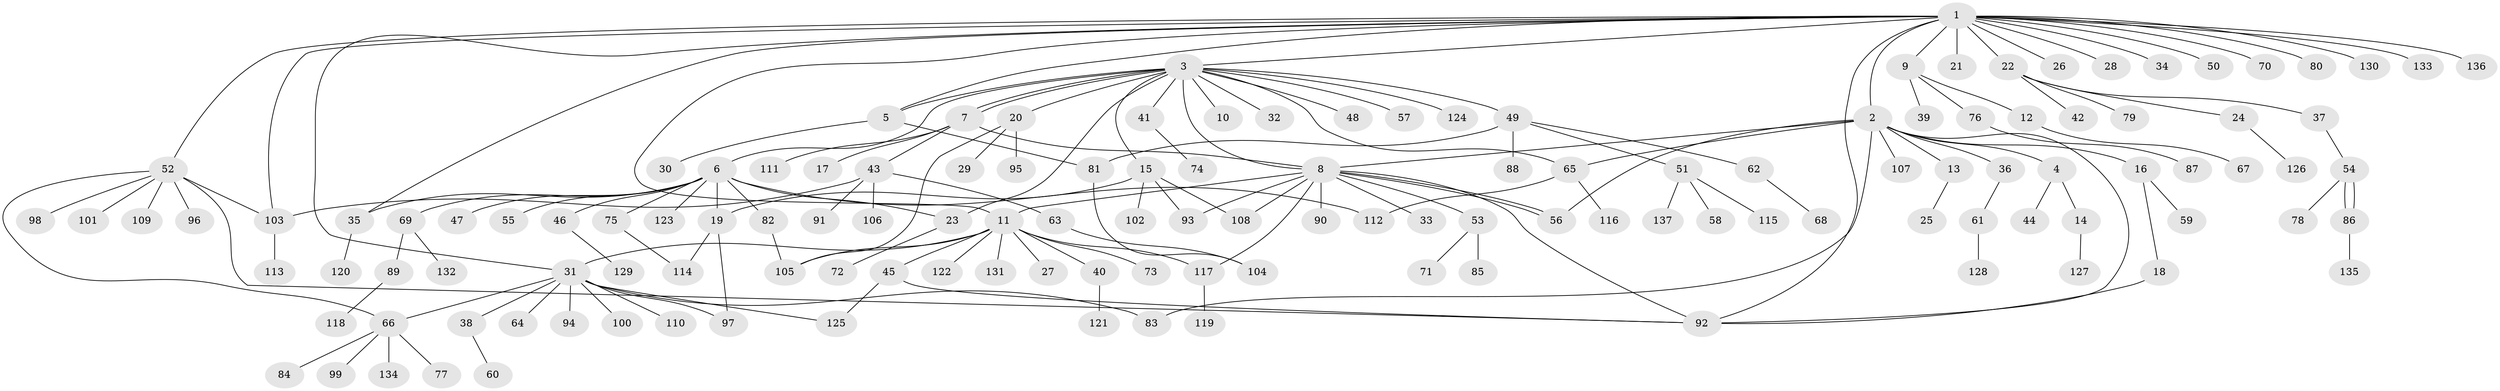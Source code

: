 // coarse degree distribution, {12: 0.023809523809523808, 8: 0.047619047619047616, 13: 0.023809523809523808, 2: 0.21428571428571427, 3: 0.2619047619047619, 6: 0.047619047619047616, 1: 0.2857142857142857, 4: 0.047619047619047616, 5: 0.047619047619047616}
// Generated by graph-tools (version 1.1) at 2025/50/03/04/25 22:50:22]
// undirected, 137 vertices, 169 edges
graph export_dot {
  node [color=gray90,style=filled];
  1;
  2;
  3;
  4;
  5;
  6;
  7;
  8;
  9;
  10;
  11;
  12;
  13;
  14;
  15;
  16;
  17;
  18;
  19;
  20;
  21;
  22;
  23;
  24;
  25;
  26;
  27;
  28;
  29;
  30;
  31;
  32;
  33;
  34;
  35;
  36;
  37;
  38;
  39;
  40;
  41;
  42;
  43;
  44;
  45;
  46;
  47;
  48;
  49;
  50;
  51;
  52;
  53;
  54;
  55;
  56;
  57;
  58;
  59;
  60;
  61;
  62;
  63;
  64;
  65;
  66;
  67;
  68;
  69;
  70;
  71;
  72;
  73;
  74;
  75;
  76;
  77;
  78;
  79;
  80;
  81;
  82;
  83;
  84;
  85;
  86;
  87;
  88;
  89;
  90;
  91;
  92;
  93;
  94;
  95;
  96;
  97;
  98;
  99;
  100;
  101;
  102;
  103;
  104;
  105;
  106;
  107;
  108;
  109;
  110;
  111;
  112;
  113;
  114;
  115;
  116;
  117;
  118;
  119;
  120;
  121;
  122;
  123;
  124;
  125;
  126;
  127;
  128;
  129;
  130;
  131;
  132;
  133;
  134;
  135;
  136;
  137;
  1 -- 2;
  1 -- 3;
  1 -- 5;
  1 -- 9;
  1 -- 11;
  1 -- 21;
  1 -- 22;
  1 -- 26;
  1 -- 28;
  1 -- 31;
  1 -- 34;
  1 -- 35;
  1 -- 50;
  1 -- 52;
  1 -- 70;
  1 -- 80;
  1 -- 92;
  1 -- 103;
  1 -- 130;
  1 -- 133;
  1 -- 136;
  2 -- 4;
  2 -- 8;
  2 -- 13;
  2 -- 16;
  2 -- 36;
  2 -- 56;
  2 -- 65;
  2 -- 83;
  2 -- 92;
  2 -- 107;
  3 -- 5;
  3 -- 6;
  3 -- 7;
  3 -- 7;
  3 -- 8;
  3 -- 10;
  3 -- 15;
  3 -- 20;
  3 -- 23;
  3 -- 32;
  3 -- 41;
  3 -- 48;
  3 -- 49;
  3 -- 57;
  3 -- 65;
  3 -- 124;
  4 -- 14;
  4 -- 44;
  5 -- 30;
  5 -- 81;
  6 -- 19;
  6 -- 23;
  6 -- 35;
  6 -- 46;
  6 -- 47;
  6 -- 55;
  6 -- 69;
  6 -- 75;
  6 -- 82;
  6 -- 112;
  6 -- 123;
  7 -- 8;
  7 -- 17;
  7 -- 43;
  7 -- 111;
  8 -- 11;
  8 -- 33;
  8 -- 53;
  8 -- 56;
  8 -- 56;
  8 -- 90;
  8 -- 92;
  8 -- 93;
  8 -- 108;
  8 -- 117;
  9 -- 12;
  9 -- 39;
  9 -- 76;
  11 -- 27;
  11 -- 31;
  11 -- 40;
  11 -- 45;
  11 -- 73;
  11 -- 105;
  11 -- 117;
  11 -- 122;
  11 -- 131;
  12 -- 67;
  13 -- 25;
  14 -- 127;
  15 -- 19;
  15 -- 93;
  15 -- 102;
  15 -- 108;
  16 -- 18;
  16 -- 59;
  18 -- 92;
  19 -- 97;
  19 -- 114;
  20 -- 29;
  20 -- 95;
  20 -- 105;
  22 -- 24;
  22 -- 37;
  22 -- 42;
  22 -- 79;
  23 -- 72;
  24 -- 126;
  31 -- 38;
  31 -- 64;
  31 -- 66;
  31 -- 83;
  31 -- 94;
  31 -- 97;
  31 -- 100;
  31 -- 110;
  31 -- 125;
  35 -- 120;
  36 -- 61;
  37 -- 54;
  38 -- 60;
  40 -- 121;
  41 -- 74;
  43 -- 63;
  43 -- 91;
  43 -- 103;
  43 -- 106;
  45 -- 92;
  45 -- 125;
  46 -- 129;
  49 -- 51;
  49 -- 62;
  49 -- 81;
  49 -- 88;
  51 -- 58;
  51 -- 115;
  51 -- 137;
  52 -- 66;
  52 -- 92;
  52 -- 96;
  52 -- 98;
  52 -- 101;
  52 -- 103;
  52 -- 109;
  53 -- 71;
  53 -- 85;
  54 -- 78;
  54 -- 86;
  54 -- 86;
  61 -- 128;
  62 -- 68;
  63 -- 104;
  65 -- 112;
  65 -- 116;
  66 -- 77;
  66 -- 84;
  66 -- 99;
  66 -- 134;
  69 -- 89;
  69 -- 132;
  75 -- 114;
  76 -- 87;
  81 -- 104;
  82 -- 105;
  86 -- 135;
  89 -- 118;
  103 -- 113;
  117 -- 119;
}
